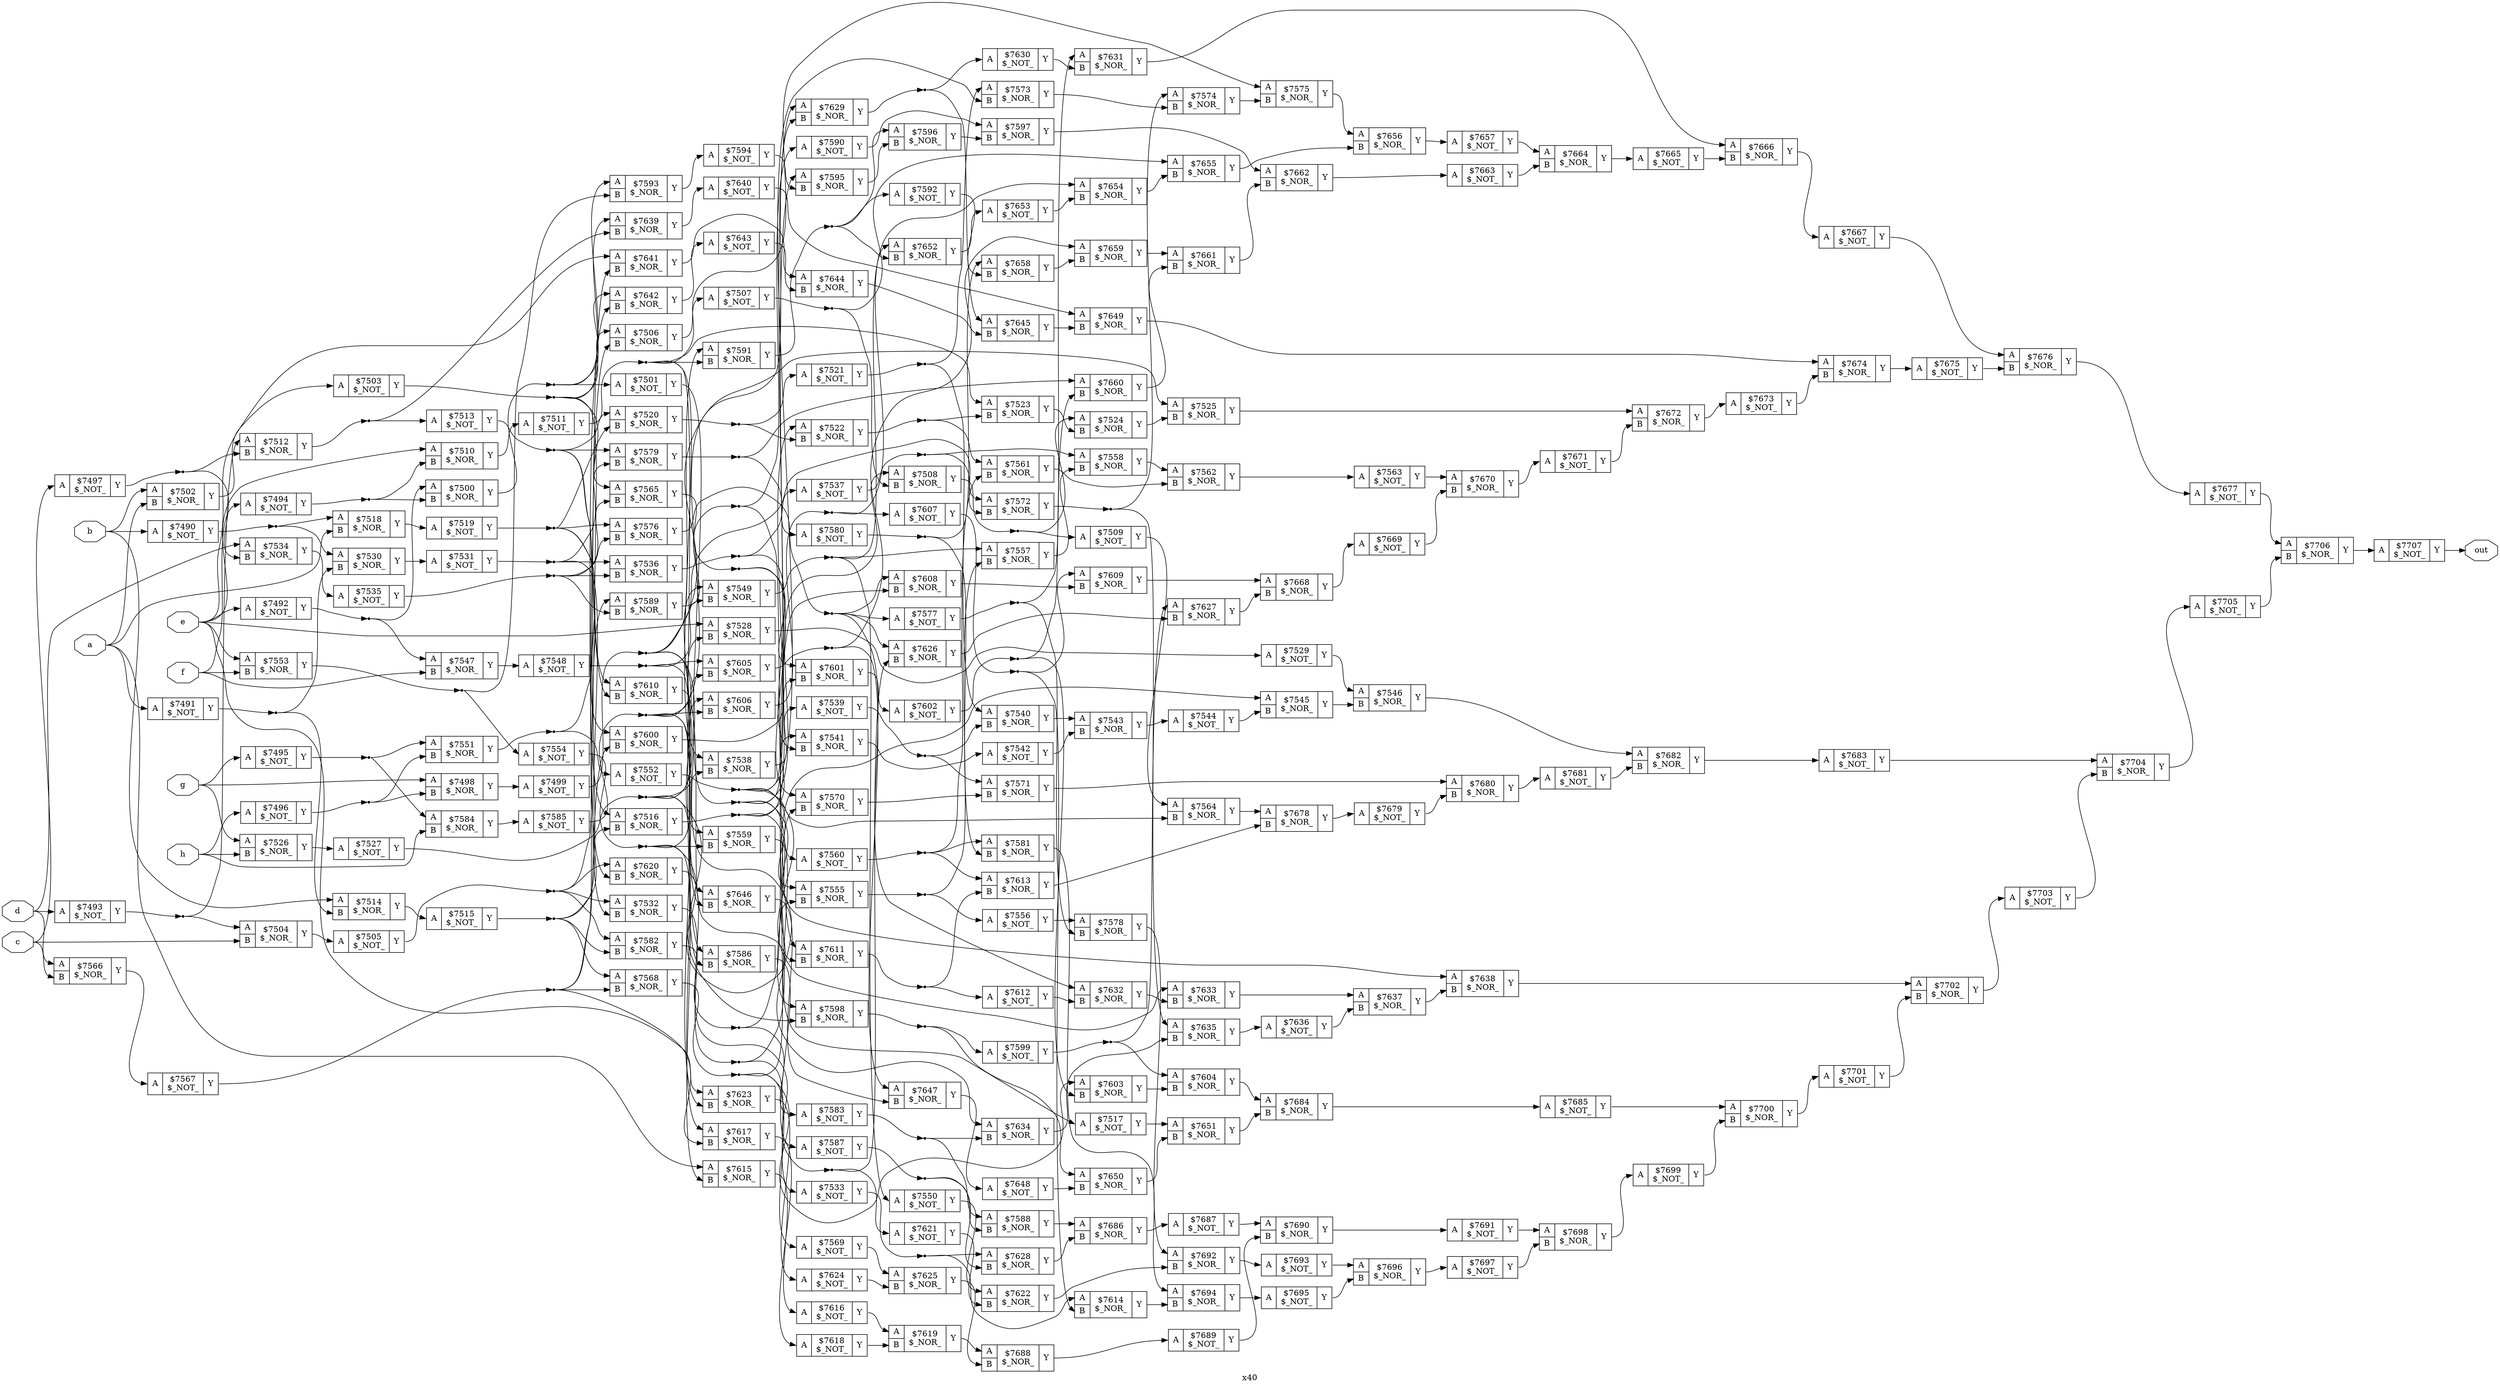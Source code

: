 digraph "x40" {
label="x40";
rankdir="LR";
remincross=true;
n218 [ shape=octagon, label="a", color="black", fontcolor="black" ];
n219 [ shape=octagon, label="b", color="black", fontcolor="black" ];
n220 [ shape=octagon, label="c", color="black", fontcolor="black" ];
n221 [ shape=octagon, label="d", color="black", fontcolor="black" ];
n222 [ shape=octagon, label="e", color="black", fontcolor="black" ];
n223 [ shape=octagon, label="f", color="black", fontcolor="black" ];
n224 [ shape=octagon, label="g", color="black", fontcolor="black" ];
n225 [ shape=octagon, label="h", color="black", fontcolor="black" ];
n226 [ shape=octagon, label="out", color="black", fontcolor="black" ];
c229 [ shape=record, label="{{<p227> A}|$7490\n$_NOT_|{<p228> Y}}" ];
c230 [ shape=record, label="{{<p227> A}|$7491\n$_NOT_|{<p228> Y}}" ];
c231 [ shape=record, label="{{<p227> A}|$7492\n$_NOT_|{<p228> Y}}" ];
c232 [ shape=record, label="{{<p227> A}|$7493\n$_NOT_|{<p228> Y}}" ];
c233 [ shape=record, label="{{<p227> A}|$7494\n$_NOT_|{<p228> Y}}" ];
c234 [ shape=record, label="{{<p227> A}|$7495\n$_NOT_|{<p228> Y}}" ];
c235 [ shape=record, label="{{<p227> A}|$7496\n$_NOT_|{<p228> Y}}" ];
c236 [ shape=record, label="{{<p227> A}|$7497\n$_NOT_|{<p228> Y}}" ];
c238 [ shape=record, label="{{<p227> A|<p237> B}|$7498\n$_NOR_|{<p228> Y}}" ];
c239 [ shape=record, label="{{<p227> A}|$7499\n$_NOT_|{<p228> Y}}" ];
c240 [ shape=record, label="{{<p227> A|<p237> B}|$7500\n$_NOR_|{<p228> Y}}" ];
c241 [ shape=record, label="{{<p227> A}|$7501\n$_NOT_|{<p228> Y}}" ];
c242 [ shape=record, label="{{<p227> A|<p237> B}|$7502\n$_NOR_|{<p228> Y}}" ];
c243 [ shape=record, label="{{<p227> A}|$7503\n$_NOT_|{<p228> Y}}" ];
c244 [ shape=record, label="{{<p227> A|<p237> B}|$7504\n$_NOR_|{<p228> Y}}" ];
c245 [ shape=record, label="{{<p227> A}|$7505\n$_NOT_|{<p228> Y}}" ];
c246 [ shape=record, label="{{<p227> A|<p237> B}|$7506\n$_NOR_|{<p228> Y}}" ];
c247 [ shape=record, label="{{<p227> A}|$7507\n$_NOT_|{<p228> Y}}" ];
c248 [ shape=record, label="{{<p227> A|<p237> B}|$7508\n$_NOR_|{<p228> Y}}" ];
c249 [ shape=record, label="{{<p227> A}|$7509\n$_NOT_|{<p228> Y}}" ];
c250 [ shape=record, label="{{<p227> A|<p237> B}|$7510\n$_NOR_|{<p228> Y}}" ];
c251 [ shape=record, label="{{<p227> A}|$7511\n$_NOT_|{<p228> Y}}" ];
c252 [ shape=record, label="{{<p227> A|<p237> B}|$7512\n$_NOR_|{<p228> Y}}" ];
c253 [ shape=record, label="{{<p227> A}|$7513\n$_NOT_|{<p228> Y}}" ];
c254 [ shape=record, label="{{<p227> A|<p237> B}|$7514\n$_NOR_|{<p228> Y}}" ];
c255 [ shape=record, label="{{<p227> A}|$7515\n$_NOT_|{<p228> Y}}" ];
c256 [ shape=record, label="{{<p227> A|<p237> B}|$7516\n$_NOR_|{<p228> Y}}" ];
c257 [ shape=record, label="{{<p227> A}|$7517\n$_NOT_|{<p228> Y}}" ];
c258 [ shape=record, label="{{<p227> A|<p237> B}|$7518\n$_NOR_|{<p228> Y}}" ];
c259 [ shape=record, label="{{<p227> A}|$7519\n$_NOT_|{<p228> Y}}" ];
c260 [ shape=record, label="{{<p227> A|<p237> B}|$7520\n$_NOR_|{<p228> Y}}" ];
c261 [ shape=record, label="{{<p227> A}|$7521\n$_NOT_|{<p228> Y}}" ];
c262 [ shape=record, label="{{<p227> A|<p237> B}|$7522\n$_NOR_|{<p228> Y}}" ];
c263 [ shape=record, label="{{<p227> A|<p237> B}|$7523\n$_NOR_|{<p228> Y}}" ];
c264 [ shape=record, label="{{<p227> A|<p237> B}|$7524\n$_NOR_|{<p228> Y}}" ];
c265 [ shape=record, label="{{<p227> A|<p237> B}|$7525\n$_NOR_|{<p228> Y}}" ];
c266 [ shape=record, label="{{<p227> A|<p237> B}|$7526\n$_NOR_|{<p228> Y}}" ];
c267 [ shape=record, label="{{<p227> A}|$7527\n$_NOT_|{<p228> Y}}" ];
c268 [ shape=record, label="{{<p227> A|<p237> B}|$7528\n$_NOR_|{<p228> Y}}" ];
c269 [ shape=record, label="{{<p227> A}|$7529\n$_NOT_|{<p228> Y}}" ];
c270 [ shape=record, label="{{<p227> A|<p237> B}|$7530\n$_NOR_|{<p228> Y}}" ];
c271 [ shape=record, label="{{<p227> A}|$7531\n$_NOT_|{<p228> Y}}" ];
c272 [ shape=record, label="{{<p227> A|<p237> B}|$7532\n$_NOR_|{<p228> Y}}" ];
c273 [ shape=record, label="{{<p227> A}|$7533\n$_NOT_|{<p228> Y}}" ];
c274 [ shape=record, label="{{<p227> A|<p237> B}|$7534\n$_NOR_|{<p228> Y}}" ];
c275 [ shape=record, label="{{<p227> A}|$7535\n$_NOT_|{<p228> Y}}" ];
c276 [ shape=record, label="{{<p227> A|<p237> B}|$7536\n$_NOR_|{<p228> Y}}" ];
c277 [ shape=record, label="{{<p227> A}|$7537\n$_NOT_|{<p228> Y}}" ];
c278 [ shape=record, label="{{<p227> A|<p237> B}|$7538\n$_NOR_|{<p228> Y}}" ];
c279 [ shape=record, label="{{<p227> A}|$7539\n$_NOT_|{<p228> Y}}" ];
c280 [ shape=record, label="{{<p227> A|<p237> B}|$7540\n$_NOR_|{<p228> Y}}" ];
c281 [ shape=record, label="{{<p227> A|<p237> B}|$7541\n$_NOR_|{<p228> Y}}" ];
c282 [ shape=record, label="{{<p227> A}|$7542\n$_NOT_|{<p228> Y}}" ];
c283 [ shape=record, label="{{<p227> A|<p237> B}|$7543\n$_NOR_|{<p228> Y}}" ];
c284 [ shape=record, label="{{<p227> A}|$7544\n$_NOT_|{<p228> Y}}" ];
c285 [ shape=record, label="{{<p227> A|<p237> B}|$7545\n$_NOR_|{<p228> Y}}" ];
c286 [ shape=record, label="{{<p227> A|<p237> B}|$7546\n$_NOR_|{<p228> Y}}" ];
c287 [ shape=record, label="{{<p227> A|<p237> B}|$7547\n$_NOR_|{<p228> Y}}" ];
c288 [ shape=record, label="{{<p227> A}|$7548\n$_NOT_|{<p228> Y}}" ];
c289 [ shape=record, label="{{<p227> A|<p237> B}|$7549\n$_NOR_|{<p228> Y}}" ];
c290 [ shape=record, label="{{<p227> A}|$7550\n$_NOT_|{<p228> Y}}" ];
c291 [ shape=record, label="{{<p227> A|<p237> B}|$7551\n$_NOR_|{<p228> Y}}" ];
c292 [ shape=record, label="{{<p227> A}|$7552\n$_NOT_|{<p228> Y}}" ];
c293 [ shape=record, label="{{<p227> A|<p237> B}|$7553\n$_NOR_|{<p228> Y}}" ];
c294 [ shape=record, label="{{<p227> A}|$7554\n$_NOT_|{<p228> Y}}" ];
c295 [ shape=record, label="{{<p227> A|<p237> B}|$7555\n$_NOR_|{<p228> Y}}" ];
c296 [ shape=record, label="{{<p227> A}|$7556\n$_NOT_|{<p228> Y}}" ];
c297 [ shape=record, label="{{<p227> A|<p237> B}|$7557\n$_NOR_|{<p228> Y}}" ];
c298 [ shape=record, label="{{<p227> A|<p237> B}|$7558\n$_NOR_|{<p228> Y}}" ];
c299 [ shape=record, label="{{<p227> A|<p237> B}|$7559\n$_NOR_|{<p228> Y}}" ];
c300 [ shape=record, label="{{<p227> A}|$7560\n$_NOT_|{<p228> Y}}" ];
c301 [ shape=record, label="{{<p227> A|<p237> B}|$7561\n$_NOR_|{<p228> Y}}" ];
c302 [ shape=record, label="{{<p227> A|<p237> B}|$7562\n$_NOR_|{<p228> Y}}" ];
c303 [ shape=record, label="{{<p227> A}|$7563\n$_NOT_|{<p228> Y}}" ];
c304 [ shape=record, label="{{<p227> A|<p237> B}|$7564\n$_NOR_|{<p228> Y}}" ];
c305 [ shape=record, label="{{<p227> A|<p237> B}|$7565\n$_NOR_|{<p228> Y}}" ];
c306 [ shape=record, label="{{<p227> A|<p237> B}|$7566\n$_NOR_|{<p228> Y}}" ];
c307 [ shape=record, label="{{<p227> A}|$7567\n$_NOT_|{<p228> Y}}" ];
c308 [ shape=record, label="{{<p227> A|<p237> B}|$7568\n$_NOR_|{<p228> Y}}" ];
c309 [ shape=record, label="{{<p227> A}|$7569\n$_NOT_|{<p228> Y}}" ];
c310 [ shape=record, label="{{<p227> A|<p237> B}|$7570\n$_NOR_|{<p228> Y}}" ];
c311 [ shape=record, label="{{<p227> A|<p237> B}|$7571\n$_NOR_|{<p228> Y}}" ];
c312 [ shape=record, label="{{<p227> A|<p237> B}|$7572\n$_NOR_|{<p228> Y}}" ];
c313 [ shape=record, label="{{<p227> A|<p237> B}|$7573\n$_NOR_|{<p228> Y}}" ];
c314 [ shape=record, label="{{<p227> A|<p237> B}|$7574\n$_NOR_|{<p228> Y}}" ];
c315 [ shape=record, label="{{<p227> A|<p237> B}|$7575\n$_NOR_|{<p228> Y}}" ];
c316 [ shape=record, label="{{<p227> A|<p237> B}|$7576\n$_NOR_|{<p228> Y}}" ];
c317 [ shape=record, label="{{<p227> A}|$7577\n$_NOT_|{<p228> Y}}" ];
c318 [ shape=record, label="{{<p227> A|<p237> B}|$7578\n$_NOR_|{<p228> Y}}" ];
c319 [ shape=record, label="{{<p227> A|<p237> B}|$7579\n$_NOR_|{<p228> Y}}" ];
c320 [ shape=record, label="{{<p227> A}|$7580\n$_NOT_|{<p228> Y}}" ];
c321 [ shape=record, label="{{<p227> A|<p237> B}|$7581\n$_NOR_|{<p228> Y}}" ];
c322 [ shape=record, label="{{<p227> A|<p237> B}|$7582\n$_NOR_|{<p228> Y}}" ];
c323 [ shape=record, label="{{<p227> A}|$7583\n$_NOT_|{<p228> Y}}" ];
c324 [ shape=record, label="{{<p227> A|<p237> B}|$7584\n$_NOR_|{<p228> Y}}" ];
c325 [ shape=record, label="{{<p227> A}|$7585\n$_NOT_|{<p228> Y}}" ];
c326 [ shape=record, label="{{<p227> A|<p237> B}|$7586\n$_NOR_|{<p228> Y}}" ];
c327 [ shape=record, label="{{<p227> A}|$7587\n$_NOT_|{<p228> Y}}" ];
c328 [ shape=record, label="{{<p227> A|<p237> B}|$7588\n$_NOR_|{<p228> Y}}" ];
c329 [ shape=record, label="{{<p227> A|<p237> B}|$7589\n$_NOR_|{<p228> Y}}" ];
c330 [ shape=record, label="{{<p227> A}|$7590\n$_NOT_|{<p228> Y}}" ];
c331 [ shape=record, label="{{<p227> A|<p237> B}|$7591\n$_NOR_|{<p228> Y}}" ];
c332 [ shape=record, label="{{<p227> A}|$7592\n$_NOT_|{<p228> Y}}" ];
c333 [ shape=record, label="{{<p227> A|<p237> B}|$7593\n$_NOR_|{<p228> Y}}" ];
c334 [ shape=record, label="{{<p227> A}|$7594\n$_NOT_|{<p228> Y}}" ];
c335 [ shape=record, label="{{<p227> A|<p237> B}|$7595\n$_NOR_|{<p228> Y}}" ];
c336 [ shape=record, label="{{<p227> A|<p237> B}|$7596\n$_NOR_|{<p228> Y}}" ];
c337 [ shape=record, label="{{<p227> A|<p237> B}|$7597\n$_NOR_|{<p228> Y}}" ];
c338 [ shape=record, label="{{<p227> A|<p237> B}|$7598\n$_NOR_|{<p228> Y}}" ];
c339 [ shape=record, label="{{<p227> A}|$7599\n$_NOT_|{<p228> Y}}" ];
c340 [ shape=record, label="{{<p227> A|<p237> B}|$7600\n$_NOR_|{<p228> Y}}" ];
c341 [ shape=record, label="{{<p227> A|<p237> B}|$7601\n$_NOR_|{<p228> Y}}" ];
c342 [ shape=record, label="{{<p227> A}|$7602\n$_NOT_|{<p228> Y}}" ];
c343 [ shape=record, label="{{<p227> A|<p237> B}|$7603\n$_NOR_|{<p228> Y}}" ];
c344 [ shape=record, label="{{<p227> A|<p237> B}|$7604\n$_NOR_|{<p228> Y}}" ];
c345 [ shape=record, label="{{<p227> A|<p237> B}|$7605\n$_NOR_|{<p228> Y}}" ];
c346 [ shape=record, label="{{<p227> A|<p237> B}|$7606\n$_NOR_|{<p228> Y}}" ];
c347 [ shape=record, label="{{<p227> A}|$7607\n$_NOT_|{<p228> Y}}" ];
c348 [ shape=record, label="{{<p227> A|<p237> B}|$7608\n$_NOR_|{<p228> Y}}" ];
c349 [ shape=record, label="{{<p227> A|<p237> B}|$7609\n$_NOR_|{<p228> Y}}" ];
c350 [ shape=record, label="{{<p227> A|<p237> B}|$7610\n$_NOR_|{<p228> Y}}" ];
c351 [ shape=record, label="{{<p227> A|<p237> B}|$7611\n$_NOR_|{<p228> Y}}" ];
c352 [ shape=record, label="{{<p227> A}|$7612\n$_NOT_|{<p228> Y}}" ];
c353 [ shape=record, label="{{<p227> A|<p237> B}|$7613\n$_NOR_|{<p228> Y}}" ];
c354 [ shape=record, label="{{<p227> A|<p237> B}|$7614\n$_NOR_|{<p228> Y}}" ];
c355 [ shape=record, label="{{<p227> A|<p237> B}|$7615\n$_NOR_|{<p228> Y}}" ];
c356 [ shape=record, label="{{<p227> A}|$7616\n$_NOT_|{<p228> Y}}" ];
c357 [ shape=record, label="{{<p227> A|<p237> B}|$7617\n$_NOR_|{<p228> Y}}" ];
c358 [ shape=record, label="{{<p227> A}|$7618\n$_NOT_|{<p228> Y}}" ];
c359 [ shape=record, label="{{<p227> A|<p237> B}|$7619\n$_NOR_|{<p228> Y}}" ];
c360 [ shape=record, label="{{<p227> A|<p237> B}|$7620\n$_NOR_|{<p228> Y}}" ];
c361 [ shape=record, label="{{<p227> A}|$7621\n$_NOT_|{<p228> Y}}" ];
c362 [ shape=record, label="{{<p227> A|<p237> B}|$7622\n$_NOR_|{<p228> Y}}" ];
c363 [ shape=record, label="{{<p227> A|<p237> B}|$7623\n$_NOR_|{<p228> Y}}" ];
c364 [ shape=record, label="{{<p227> A}|$7624\n$_NOT_|{<p228> Y}}" ];
c365 [ shape=record, label="{{<p227> A|<p237> B}|$7625\n$_NOR_|{<p228> Y}}" ];
c366 [ shape=record, label="{{<p227> A|<p237> B}|$7626\n$_NOR_|{<p228> Y}}" ];
c367 [ shape=record, label="{{<p227> A|<p237> B}|$7627\n$_NOR_|{<p228> Y}}" ];
c368 [ shape=record, label="{{<p227> A|<p237> B}|$7628\n$_NOR_|{<p228> Y}}" ];
c369 [ shape=record, label="{{<p227> A|<p237> B}|$7629\n$_NOR_|{<p228> Y}}" ];
c370 [ shape=record, label="{{<p227> A}|$7630\n$_NOT_|{<p228> Y}}" ];
c371 [ shape=record, label="{{<p227> A|<p237> B}|$7631\n$_NOR_|{<p228> Y}}" ];
c372 [ shape=record, label="{{<p227> A|<p237> B}|$7632\n$_NOR_|{<p228> Y}}" ];
c373 [ shape=record, label="{{<p227> A|<p237> B}|$7633\n$_NOR_|{<p228> Y}}" ];
c374 [ shape=record, label="{{<p227> A|<p237> B}|$7634\n$_NOR_|{<p228> Y}}" ];
c375 [ shape=record, label="{{<p227> A|<p237> B}|$7635\n$_NOR_|{<p228> Y}}" ];
c376 [ shape=record, label="{{<p227> A}|$7636\n$_NOT_|{<p228> Y}}" ];
c377 [ shape=record, label="{{<p227> A|<p237> B}|$7637\n$_NOR_|{<p228> Y}}" ];
c378 [ shape=record, label="{{<p227> A|<p237> B}|$7638\n$_NOR_|{<p228> Y}}" ];
c379 [ shape=record, label="{{<p227> A|<p237> B}|$7639\n$_NOR_|{<p228> Y}}" ];
c380 [ shape=record, label="{{<p227> A}|$7640\n$_NOT_|{<p228> Y}}" ];
c381 [ shape=record, label="{{<p227> A|<p237> B}|$7641\n$_NOR_|{<p228> Y}}" ];
c382 [ shape=record, label="{{<p227> A|<p237> B}|$7642\n$_NOR_|{<p228> Y}}" ];
c383 [ shape=record, label="{{<p227> A}|$7643\n$_NOT_|{<p228> Y}}" ];
c384 [ shape=record, label="{{<p227> A|<p237> B}|$7644\n$_NOR_|{<p228> Y}}" ];
c385 [ shape=record, label="{{<p227> A|<p237> B}|$7645\n$_NOR_|{<p228> Y}}" ];
c386 [ shape=record, label="{{<p227> A|<p237> B}|$7646\n$_NOR_|{<p228> Y}}" ];
c387 [ shape=record, label="{{<p227> A|<p237> B}|$7647\n$_NOR_|{<p228> Y}}" ];
c388 [ shape=record, label="{{<p227> A}|$7648\n$_NOT_|{<p228> Y}}" ];
c389 [ shape=record, label="{{<p227> A|<p237> B}|$7649\n$_NOR_|{<p228> Y}}" ];
c390 [ shape=record, label="{{<p227> A|<p237> B}|$7650\n$_NOR_|{<p228> Y}}" ];
c391 [ shape=record, label="{{<p227> A|<p237> B}|$7651\n$_NOR_|{<p228> Y}}" ];
c392 [ shape=record, label="{{<p227> A|<p237> B}|$7652\n$_NOR_|{<p228> Y}}" ];
c393 [ shape=record, label="{{<p227> A}|$7653\n$_NOT_|{<p228> Y}}" ];
c394 [ shape=record, label="{{<p227> A|<p237> B}|$7654\n$_NOR_|{<p228> Y}}" ];
c395 [ shape=record, label="{{<p227> A|<p237> B}|$7655\n$_NOR_|{<p228> Y}}" ];
c396 [ shape=record, label="{{<p227> A|<p237> B}|$7656\n$_NOR_|{<p228> Y}}" ];
c397 [ shape=record, label="{{<p227> A}|$7657\n$_NOT_|{<p228> Y}}" ];
c398 [ shape=record, label="{{<p227> A|<p237> B}|$7658\n$_NOR_|{<p228> Y}}" ];
c399 [ shape=record, label="{{<p227> A|<p237> B}|$7659\n$_NOR_|{<p228> Y}}" ];
c400 [ shape=record, label="{{<p227> A|<p237> B}|$7660\n$_NOR_|{<p228> Y}}" ];
c401 [ shape=record, label="{{<p227> A|<p237> B}|$7661\n$_NOR_|{<p228> Y}}" ];
c402 [ shape=record, label="{{<p227> A|<p237> B}|$7662\n$_NOR_|{<p228> Y}}" ];
c403 [ shape=record, label="{{<p227> A}|$7663\n$_NOT_|{<p228> Y}}" ];
c404 [ shape=record, label="{{<p227> A|<p237> B}|$7664\n$_NOR_|{<p228> Y}}" ];
c405 [ shape=record, label="{{<p227> A}|$7665\n$_NOT_|{<p228> Y}}" ];
c406 [ shape=record, label="{{<p227> A|<p237> B}|$7666\n$_NOR_|{<p228> Y}}" ];
c407 [ shape=record, label="{{<p227> A}|$7667\n$_NOT_|{<p228> Y}}" ];
c408 [ shape=record, label="{{<p227> A|<p237> B}|$7668\n$_NOR_|{<p228> Y}}" ];
c409 [ shape=record, label="{{<p227> A}|$7669\n$_NOT_|{<p228> Y}}" ];
c410 [ shape=record, label="{{<p227> A|<p237> B}|$7670\n$_NOR_|{<p228> Y}}" ];
c411 [ shape=record, label="{{<p227> A}|$7671\n$_NOT_|{<p228> Y}}" ];
c412 [ shape=record, label="{{<p227> A|<p237> B}|$7672\n$_NOR_|{<p228> Y}}" ];
c413 [ shape=record, label="{{<p227> A}|$7673\n$_NOT_|{<p228> Y}}" ];
c414 [ shape=record, label="{{<p227> A|<p237> B}|$7674\n$_NOR_|{<p228> Y}}" ];
c415 [ shape=record, label="{{<p227> A}|$7675\n$_NOT_|{<p228> Y}}" ];
c416 [ shape=record, label="{{<p227> A|<p237> B}|$7676\n$_NOR_|{<p228> Y}}" ];
c417 [ shape=record, label="{{<p227> A}|$7677\n$_NOT_|{<p228> Y}}" ];
c418 [ shape=record, label="{{<p227> A|<p237> B}|$7678\n$_NOR_|{<p228> Y}}" ];
c419 [ shape=record, label="{{<p227> A}|$7679\n$_NOT_|{<p228> Y}}" ];
c420 [ shape=record, label="{{<p227> A|<p237> B}|$7680\n$_NOR_|{<p228> Y}}" ];
c421 [ shape=record, label="{{<p227> A}|$7681\n$_NOT_|{<p228> Y}}" ];
c422 [ shape=record, label="{{<p227> A|<p237> B}|$7682\n$_NOR_|{<p228> Y}}" ];
c423 [ shape=record, label="{{<p227> A}|$7683\n$_NOT_|{<p228> Y}}" ];
c424 [ shape=record, label="{{<p227> A|<p237> B}|$7684\n$_NOR_|{<p228> Y}}" ];
c425 [ shape=record, label="{{<p227> A}|$7685\n$_NOT_|{<p228> Y}}" ];
c426 [ shape=record, label="{{<p227> A|<p237> B}|$7686\n$_NOR_|{<p228> Y}}" ];
c427 [ shape=record, label="{{<p227> A}|$7687\n$_NOT_|{<p228> Y}}" ];
c428 [ shape=record, label="{{<p227> A|<p237> B}|$7688\n$_NOR_|{<p228> Y}}" ];
c429 [ shape=record, label="{{<p227> A}|$7689\n$_NOT_|{<p228> Y}}" ];
c430 [ shape=record, label="{{<p227> A|<p237> B}|$7690\n$_NOR_|{<p228> Y}}" ];
c431 [ shape=record, label="{{<p227> A}|$7691\n$_NOT_|{<p228> Y}}" ];
c432 [ shape=record, label="{{<p227> A|<p237> B}|$7692\n$_NOR_|{<p228> Y}}" ];
c433 [ shape=record, label="{{<p227> A}|$7693\n$_NOT_|{<p228> Y}}" ];
c434 [ shape=record, label="{{<p227> A|<p237> B}|$7694\n$_NOR_|{<p228> Y}}" ];
c435 [ shape=record, label="{{<p227> A}|$7695\n$_NOT_|{<p228> Y}}" ];
c436 [ shape=record, label="{{<p227> A|<p237> B}|$7696\n$_NOR_|{<p228> Y}}" ];
c437 [ shape=record, label="{{<p227> A}|$7697\n$_NOT_|{<p228> Y}}" ];
c438 [ shape=record, label="{{<p227> A|<p237> B}|$7698\n$_NOR_|{<p228> Y}}" ];
c439 [ shape=record, label="{{<p227> A}|$7699\n$_NOT_|{<p228> Y}}" ];
c440 [ shape=record, label="{{<p227> A|<p237> B}|$7700\n$_NOR_|{<p228> Y}}" ];
c441 [ shape=record, label="{{<p227> A}|$7701\n$_NOT_|{<p228> Y}}" ];
c442 [ shape=record, label="{{<p227> A|<p237> B}|$7702\n$_NOR_|{<p228> Y}}" ];
c443 [ shape=record, label="{{<p227> A}|$7703\n$_NOT_|{<p228> Y}}" ];
c444 [ shape=record, label="{{<p227> A|<p237> B}|$7704\n$_NOR_|{<p228> Y}}" ];
c445 [ shape=record, label="{{<p227> A}|$7705\n$_NOT_|{<p228> Y}}" ];
c446 [ shape=record, label="{{<p227> A|<p237> B}|$7706\n$_NOR_|{<p228> Y}}" ];
c447 [ shape=record, label="{{<p227> A}|$7707\n$_NOT_|{<p228> Y}}" ];
n1 [ shape=point ];
c320:p228:e -> n1:w [color="black", label=""];
n1:e -> c321:p237:w [color="black", label=""];
n1:e -> c398:p227:w [color="black", label=""];
n10 [ shape=point ];
c329:p228:e -> n10:w [color="black", label=""];
n10:e -> c330:p227:w [color="black", label=""];
n10:e -> c351:p227:w [color="black", label=""];
c410:p228:e -> c411:p227:w [color="black", label=""];
c411:p228:e -> c412:p237:w [color="black", label=""];
c412:p228:e -> c413:p227:w [color="black", label=""];
c413:p228:e -> c414:p237:w [color="black", label=""];
c414:p228:e -> c415:p227:w [color="black", label=""];
c415:p228:e -> c416:p237:w [color="black", label=""];
c416:p228:e -> c417:p227:w [color="black", label=""];
c417:p228:e -> c446:p227:w [color="black", label=""];
c418:p228:e -> c419:p227:w [color="black", label=""];
c419:p228:e -> c420:p237:w [color="black", label=""];
n11 [ shape=point ];
c229:p228:e -> n11:w [color="black", label=""];
n11:e -> c258:p227:w [color="black", label=""];
n11:e -> c270:p227:w [color="black", label=""];
n110 [ shape=point ];
c239:p228:e -> n110:w [color="black", label=""];
n110:e -> c265:p227:w [color="black", label=""];
n110:e -> c299:p227:w [color="black", label=""];
n110:e -> c312:p227:w [color="black", label=""];
n110:e -> c331:p227:w [color="black", label=""];
n110:e -> c374:p227:w [color="black", label=""];
n110:e -> c386:p227:w [color="black", label=""];
c420:p228:e -> c421:p227:w [color="black", label=""];
c421:p228:e -> c422:p237:w [color="black", label=""];
c422:p228:e -> c423:p227:w [color="black", label=""];
c423:p228:e -> c444:p227:w [color="black", label=""];
c424:p228:e -> c425:p227:w [color="black", label=""];
c425:p228:e -> c440:p227:w [color="black", label=""];
c426:p228:e -> c427:p227:w [color="black", label=""];
c427:p228:e -> c430:p227:w [color="black", label=""];
c428:p228:e -> c429:p227:w [color="black", label=""];
c330:p228:e -> c337:p227:w [color="black", label=""];
c429:p228:e -> c430:p237:w [color="black", label=""];
n121 [ shape=point ];
c240:p228:e -> n121:w [color="black", label=""];
n121:e -> c241:p227:w [color="black", label=""];
n121:e -> c333:p227:w [color="black", label=""];
n121:e -> c382:p227:w [color="black", label=""];
c430:p228:e -> c431:p227:w [color="black", label=""];
c431:p228:e -> c438:p227:w [color="black", label=""];
c432:p228:e -> c433:p227:w [color="black", label=""];
c433:p228:e -> c436:p227:w [color="black", label=""];
c434:p228:e -> c435:p227:w [color="black", label=""];
c435:p228:e -> c436:p237:w [color="black", label=""];
c436:p228:e -> c437:p227:w [color="black", label=""];
c437:p228:e -> c438:p237:w [color="black", label=""];
n13 [ shape=point ];
c331:p228:e -> n13:w [color="black", label=""];
n13:e -> c332:p227:w [color="black", label=""];
n13:e -> c336:p227:w [color="black", label=""];
n13:e -> c392:p237:w [color="black", label=""];
c438:p228:e -> c439:p227:w [color="black", label=""];
c439:p228:e -> c440:p237:w [color="black", label=""];
n132 [ shape=point ];
c241:p228:e -> n132:w [color="black", label=""];
n132:e -> c248:p227:w [color="black", label=""];
n132:e -> c338:p227:w [color="black", label=""];
n132:e -> c369:p227:w [color="black", label=""];
n132:e -> c378:p227:w [color="black", label=""];
c440:p228:e -> c441:p227:w [color="black", label=""];
c441:p228:e -> c442:p237:w [color="black", label=""];
c442:p228:e -> c443:p227:w [color="black", label=""];
c443:p228:e -> c444:p237:w [color="black", label=""];
c444:p228:e -> c445:p227:w [color="black", label=""];
c445:p228:e -> c446:p237:w [color="black", label=""];
c446:p228:e -> c447:p227:w [color="black", label=""];
c332:p228:e -> c398:p237:w [color="black", label=""];
c242:p228:e -> c243:p227:w [color="black", label=""];
n141 [ shape=point ];
c243:p228:e -> n141:w [color="black", label=""];
n141:e -> c246:p227:w [color="black", label=""];
n141:e -> c305:p227:w [color="black", label=""];
n141:e -> c350:p227:w [color="black", label=""];
n141:e -> c379:p227:w [color="black", label=""];
c244:p228:e -> c245:p227:w [color="black", label=""];
n143 [ shape=point ];
c245:p228:e -> n143:w [color="black", label=""];
n143:e -> c246:p237:w [color="black", label=""];
n143:e -> c272:p227:w [color="black", label=""];
n143:e -> c322:p227:w [color="black", label=""];
n143:e -> c360:p227:w [color="black", label=""];
c246:p228:e -> c247:p227:w [color="black", label=""];
n145 [ shape=point ];
c247:p228:e -> n145:w [color="black", label=""];
n145:e -> c248:p237:w [color="black", label=""];
n145:e -> c395:p227:w [color="black", label=""];
n146 [ shape=point ];
c248:p228:e -> n146:w [color="black", label=""];
n146:e -> c249:p227:w [color="black", label=""];
n146:e -> c264:p227:w [color="black", label=""];
c249:p228:e -> c304:p227:w [color="black", label=""];
c250:p228:e -> c251:p227:w [color="black", label=""];
n149 [ shape=point ];
c251:p228:e -> n149:w [color="black", label=""];
n149:e -> c263:p227:w [color="black", label=""];
n149:e -> c278:p227:w [color="black", label=""];
n149:e -> c315:p227:w [color="black", label=""];
n149:e -> c326:p227:w [color="black", label=""];
n149:e -> c331:p237:w [color="black", label=""];
c333:p228:e -> c334:p227:w [color="black", label=""];
n150 [ shape=point ];
c252:p228:e -> n150:w [color="black", label=""];
n150:e -> c253:p227:w [color="black", label=""];
n150:e -> c379:p237:w [color="black", label=""];
n151 [ shape=point ];
c253:p228:e -> n151:w [color="black", label=""];
n151:e -> c256:p227:w [color="black", label=""];
n151:e -> c260:p227:w [color="black", label=""];
n151:e -> c319:p227:w [color="black", label=""];
n151:e -> c350:p237:w [color="black", label=""];
c254:p228:e -> c255:p227:w [color="black", label=""];
n153 [ shape=point ];
c255:p228:e -> n153:w [color="black", label=""];
n153:e -> c256:p237:w [color="black", label=""];
n153:e -> c308:p227:w [color="black", label=""];
n153:e -> c322:p237:w [color="black", label=""];
n153:e -> c329:p227:w [color="black", label=""];
n154 [ shape=point ];
c256:p228:e -> n154:w [color="black", label=""];
n154:e -> c257:p227:w [color="black", label=""];
n154:e -> c262:p227:w [color="black", label=""];
n154:e -> c281:p227:w [color="black", label=""];
c257:p228:e -> c391:p227:w [color="black", label=""];
c258:p228:e -> c259:p227:w [color="black", label=""];
n157 [ shape=point ];
c259:p228:e -> n157:w [color="black", label=""];
n157:e -> c260:p237:w [color="black", label=""];
n157:e -> c316:p227:w [color="black", label=""];
n157:e -> c340:p227:w [color="black", label=""];
n157:e -> c360:p237:w [color="black", label=""];
n158 [ shape=point ];
c260:p228:e -> n158:w [color="black", label=""];
n158:e -> c261:p227:w [color="black", label=""];
n158:e -> c262:p237:w [color="black", label=""];
n159 [ shape=point ];
c261:p228:e -> n159:w [color="black", label=""];
n159:e -> c280:p227:w [color="black", label=""];
n159:e -> c313:p227:w [color="black", label=""];
c334:p228:e -> c335:p237:w [color="black", label=""];
n160 [ shape=point ];
c262:p228:e -> n160:w [color="black", label=""];
n160:e -> c263:p237:w [color="black", label=""];
n160:e -> c301:p227:w [color="black", label=""];
c263:p228:e -> c264:p237:w [color="black", label=""];
c264:p228:e -> c265:p237:w [color="black", label=""];
c265:p228:e -> c412:p227:w [color="black", label=""];
c266:p228:e -> c267:p227:w [color="black", label=""];
n165 [ shape=point ];
c267:p228:e -> n165:w [color="black", label=""];
n165:e -> c268:p237:w [color="black", label=""];
n165:e -> c278:p237:w [color="black", label=""];
n165:e -> c289:p227:w [color="black", label=""];
n165:e -> c338:p237:w [color="black", label=""];
n165:e -> c357:p227:w [color="black", label=""];
c268:p228:e -> c269:p227:w [color="black", label=""];
c269:p228:e -> c286:p227:w [color="black", label=""];
c270:p228:e -> c271:p227:w [color="black", label=""];
n169 [ shape=point ];
c271:p228:e -> n169:w [color="black", label=""];
n169:e -> c272:p237:w [color="black", label=""];
n169:e -> c276:p227:w [color="black", label=""];
n169:e -> c319:p237:w [color="black", label=""];
c335:p228:e -> c336:p237:w [color="black", label=""];
n170 [ shape=point ];
c272:p228:e -> n170:w [color="black", label=""];
n170:e -> c273:p227:w [color="black", label=""];
n170:e -> c285:p227:w [color="black", label=""];
n171 [ shape=point ];
c273:p228:e -> n171:w [color="black", label=""];
n171:e -> c354:p227:w [color="black", label=""];
n171:e -> c368:p227:w [color="black", label=""];
c274:p228:e -> c275:p227:w [color="black", label=""];
n173 [ shape=point ];
c275:p228:e -> n173:w [color="black", label=""];
n173:e -> c276:p237:w [color="black", label=""];
n173:e -> c305:p237:w [color="black", label=""];
n173:e -> c316:p237:w [color="black", label=""];
n173:e -> c329:p237:w [color="black", label=""];
n174 [ shape=point ];
c276:p228:e -> n174:w [color="black", label=""];
n174:e -> c277:p227:w [color="black", label=""];
n174:e -> c281:p237:w [color="black", label=""];
n175 [ shape=point ];
c277:p228:e -> n175:w [color="black", label=""];
n175:e -> c298:p227:w [color="black", label=""];
n175:e -> c312:p237:w [color="black", label=""];
c278:p228:e -> c279:p227:w [color="black", label=""];
n177 [ shape=point ];
c279:p228:e -> n177:w [color="black", label=""];
n177:e -> c280:p237:w [color="black", label=""];
n177:e -> c311:p227:w [color="black", label=""];
c280:p228:e -> c283:p227:w [color="black", label=""];
c281:p228:e -> c282:p227:w [color="black", label=""];
c336:p228:e -> c337:p237:w [color="black", label=""];
c282:p228:e -> c283:p237:w [color="black", label=""];
c283:p228:e -> c284:p227:w [color="black", label=""];
c284:p228:e -> c285:p237:w [color="black", label=""];
c285:p228:e -> c286:p237:w [color="black", label=""];
c286:p228:e -> c422:p227:w [color="black", label=""];
c287:p228:e -> c288:p227:w [color="black", label=""];
n186 [ shape=point ];
c288:p228:e -> n186:w [color="black", label=""];
n186:e -> c289:p237:w [color="black", label=""];
n186:e -> c345:p227:w [color="black", label=""];
n186:e -> c386:p237:w [color="black", label=""];
n187 [ shape=point ];
c289:p228:e -> n187:w [color="black", label=""];
n187:e -> c290:p227:w [color="black", label=""];
n187:e -> c297:p227:w [color="black", label=""];
n187:e -> c392:p227:w [color="black", label=""];
c290:p228:e -> c362:p227:w [color="black", label=""];
n189 [ shape=point ];
c291:p228:e -> n189:w [color="black", label=""];
n189:e -> c292:p227:w [color="black", label=""];
n189:e -> c381:p237:w [color="black", label=""];
c337:p228:e -> c402:p227:w [color="black", label=""];
n190 [ shape=point ];
c292:p228:e -> n190:w [color="black", label=""];
n190:e -> c295:p227:w [color="black", label=""];
n190:e -> c304:p237:w [color="black", label=""];
n190:e -> c313:p237:w [color="black", label=""];
n190:e -> c335:p227:w [color="black", label=""];
n190:e -> c373:p227:w [color="black", label=""];
n191 [ shape=point ];
c293:p228:e -> n191:w [color="black", label=""];
n191:e -> c294:p227:w [color="black", label=""];
n191:e -> c333:p237:w [color="black", label=""];
n192 [ shape=point ];
c294:p228:e -> n192:w [color="black", label=""];
n192:e -> c295:p237:w [color="black", label=""];
n192:e -> c299:p237:w [color="black", label=""];
n192:e -> c346:p227:w [color="black", label=""];
n192:e -> c355:p237:w [color="black", label=""];
n193 [ shape=point ];
c295:p228:e -> n193:w [color="black", label=""];
n193:e -> c296:p227:w [color="black", label=""];
n193:e -> c297:p237:w [color="black", label=""];
c296:p228:e -> c318:p227:w [color="black", label=""];
c297:p228:e -> c298:p237:w [color="black", label=""];
c298:p228:e -> c302:p227:w [color="black", label=""];
c299:p228:e -> c300:p227:w [color="black", label=""];
n198 [ shape=point ];
c300:p228:e -> n198:w [color="black", label=""];
n198:e -> c301:p237:w [color="black", label=""];
n198:e -> c321:p227:w [color="black", label=""];
n198:e -> c353:p227:w [color="black", label=""];
c301:p228:e -> c302:p237:w [color="black", label=""];
c321:p228:e -> c434:p227:w [color="black", label=""];
n20 [ shape=point ];
c338:p228:e -> n20:w [color="black", label=""];
n20:e -> c339:p227:w [color="black", label=""];
n20:e -> c390:p227:w [color="black", label=""];
c302:p228:e -> c303:p227:w [color="black", label=""];
c303:p228:e -> c410:p227:w [color="black", label=""];
c304:p228:e -> c418:p227:w [color="black", label=""];
n203 [ shape=point ];
c305:p228:e -> n203:w [color="black", label=""];
n203:e -> c310:p227:w [color="black", label=""];
n203:e -> c341:p227:w [color="black", label=""];
c306:p228:e -> c307:p227:w [color="black", label=""];
n205 [ shape=point ];
c307:p228:e -> n205:w [color="black", label=""];
n205:e -> c308:p237:w [color="black", label=""];
n205:e -> c340:p237:w [color="black", label=""];
n205:e -> c357:p237:w [color="black", label=""];
n205:e -> c382:p237:w [color="black", label=""];
n206 [ shape=point ];
c308:p228:e -> n206:w [color="black", label=""];
n206:e -> c309:p227:w [color="black", label=""];
n206:e -> c310:p237:w [color="black", label=""];
n206:e -> c343:p227:w [color="black", label=""];
c309:p228:e -> c365:p227:w [color="black", label=""];
c310:p228:e -> c311:p237:w [color="black", label=""];
c311:p228:e -> c420:p227:w [color="black", label=""];
n21 [ shape=point ];
c339:p228:e -> n21:w [color="black", label=""];
n21:e -> c344:p227:w [color="black", label=""];
n21:e -> c367:p227:w [color="black", label=""];
n210 [ shape=point ];
c312:p228:e -> n210:w [color="black", label=""];
n210:e -> c314:p227:w [color="black", label=""];
n210:e -> c375:p227:w [color="black", label=""];
c313:p228:e -> c314:p237:w [color="black", label=""];
c314:p228:e -> c315:p237:w [color="black", label=""];
c315:p228:e -> c396:p227:w [color="black", label=""];
n214 [ shape=point ];
c316:p228:e -> n214:w [color="black", label=""];
n214:e -> c317:p227:w [color="black", label=""];
n214:e -> c348:p227:w [color="black", label=""];
n214:e -> c366:p227:w [color="black", label=""];
n214:e -> c372:p227:w [color="black", label=""];
n215 [ shape=point ];
c317:p228:e -> n215:w [color="black", label=""];
n215:e -> c318:p237:w [color="black", label=""];
n215:e -> c371:p227:w [color="black", label=""];
c318:p228:e -> c432:p227:w [color="black", label=""];
n217 [ shape=point ];
c319:p228:e -> n217:w [color="black", label=""];
n217:e -> c320:p227:w [color="black", label=""];
n217:e -> c400:p227:w [color="black", label=""];
n218:e -> c230:p227:w [color="black", label=""];
n218:e -> c242:p237:w [color="black", label=""];
n218:e -> c258:p237:w [color="black", label=""];
n218:e -> c355:p227:w [color="black", label=""];
n219:e -> c229:p227:w [color="black", label=""];
n219:e -> c242:p227:w [color="black", label=""];
n219:e -> c254:p227:w [color="black", label=""];
n22 [ shape=point ];
c230:p228:e -> n22:w [color="black", label=""];
n22:e -> c254:p237:w [color="black", label=""];
n22:e -> c270:p237:w [color="black", label=""];
n220:e -> c236:p227:w [color="black", label=""];
n220:e -> c244:p237:w [color="black", label=""];
n220:e -> c306:p237:w [color="black", label=""];
n221:e -> c232:p227:w [color="black", label=""];
n221:e -> c274:p227:w [color="black", label=""];
n221:e -> c306:p227:w [color="black", label=""];
n222:e -> c231:p227:w [color="black", label=""];
n222:e -> c250:p227:w [color="black", label=""];
n222:e -> c268:p227:w [color="black", label=""];
n222:e -> c293:p227:w [color="black", label=""];
n222:e -> c363:p227:w [color="black", label=""];
n222:e -> c381:p227:w [color="black", label=""];
n223:e -> c233:p227:w [color="black", label=""];
n223:e -> c287:p237:w [color="black", label=""];
n223:e -> c293:p237:w [color="black", label=""];
n224:e -> c234:p227:w [color="black", label=""];
n224:e -> c238:p227:w [color="black", label=""];
n224:e -> c266:p227:w [color="black", label=""];
n225:e -> c235:p227:w [color="black", label=""];
n225:e -> c266:p237:w [color="black", label=""];
n225:e -> c324:p237:w [color="black", label=""];
c447:p228:e -> n226:w [color="black", label=""];
c340:p228:e -> c341:p237:w [color="black", label=""];
c341:p228:e -> c342:p227:w [color="black", label=""];
n25 [ shape=point ];
c342:p228:e -> n25:w [color="black", label=""];
n25:e -> c343:p237:w [color="black", label=""];
n25:e -> c400:p237:w [color="black", label=""];
c343:p228:e -> c344:p237:w [color="black", label=""];
c344:p228:e -> c424:p227:w [color="black", label=""];
n28 [ shape=point ];
c345:p228:e -> n28:w [color="black", label=""];
n28:e -> c387:p227:w [color="black", label=""];
n28:e -> c399:p227:w [color="black", label=""];
n29 [ shape=point ];
c346:p228:e -> n29:w [color="black", label=""];
n29:e -> c347:p227:w [color="black", label=""];
n29:e -> c394:p227:w [color="black", label=""];
n3 [ shape=point ];
c322:p228:e -> n3:w [color="black", label=""];
n3:e -> c323:p227:w [color="black", label=""];
n3:e -> c348:p237:w [color="black", label=""];
n30 [ shape=point ];
c347:p228:e -> n30:w [color="black", label=""];
n30:e -> c349:p227:w [color="black", label=""];
n30:e -> c354:p237:w [color="black", label=""];
c348:p228:e -> c349:p237:w [color="black", label=""];
c349:p228:e -> c408:p227:w [color="black", label=""];
n33 [ shape=point ];
c231:p228:e -> n33:w [color="black", label=""];
n33:e -> c240:p227:w [color="black", label=""];
n33:e -> c287:p227:w [color="black", label=""];
c350:p228:e -> c351:p237:w [color="black", label=""];
n35 [ shape=point ];
c351:p228:e -> n35:w [color="black", label=""];
n35:e -> c352:p227:w [color="black", label=""];
n35:e -> c353:p237:w [color="black", label=""];
c352:p228:e -> c372:p237:w [color="black", label=""];
c353:p228:e -> c418:p237:w [color="black", label=""];
c354:p228:e -> c434:p237:w [color="black", label=""];
c355:p228:e -> c356:p227:w [color="black", label=""];
n4 [ shape=point ];
c323:p228:e -> n4:w [color="black", label=""];
n4:e -> c328:p227:w [color="black", label=""];
n4:e -> c374:p237:w [color="black", label=""];
c356:p228:e -> c359:p227:w [color="black", label=""];
c357:p228:e -> c358:p227:w [color="black", label=""];
c358:p228:e -> c359:p237:w [color="black", label=""];
c359:p228:e -> c428:p227:w [color="black", label=""];
n44 [ shape=point ];
c232:p228:e -> n44:w [color="black", label=""];
n44:e -> c244:p227:w [color="black", label=""];
n44:e -> c252:p227:w [color="black", label=""];
n45 [ shape=point ];
c360:p228:e -> n45:w [color="black", label=""];
n45:e -> c361:p227:w [color="black", label=""];
n45:e -> c366:p237:w [color="black", label=""];
c361:p228:e -> c362:p237:w [color="black", label=""];
c362:p228:e -> c432:p237:w [color="black", label=""];
c363:p228:e -> c364:p227:w [color="black", label=""];
c364:p228:e -> c365:p237:w [color="black", label=""];
c324:p228:e -> c325:p227:w [color="black", label=""];
c365:p228:e -> c428:p237:w [color="black", label=""];
c366:p228:e -> c367:p237:w [color="black", label=""];
c367:p228:e -> c408:p237:w [color="black", label=""];
c368:p228:e -> c426:p237:w [color="black", label=""];
n54 [ shape=point ];
c369:p228:e -> n54:w [color="black", label=""];
n54:e -> c370:p227:w [color="black", label=""];
n54:e -> c385:p227:w [color="black", label=""];
n55 [ shape=point ];
c233:p228:e -> n55:w [color="black", label=""];
n55:e -> c240:p237:w [color="black", label=""];
n55:e -> c250:p237:w [color="black", label=""];
c370:p228:e -> c371:p237:w [color="black", label=""];
c371:p228:e -> c406:p227:w [color="black", label=""];
c372:p228:e -> c373:p237:w [color="black", label=""];
c373:p228:e -> c377:p227:w [color="black", label=""];
n6 [ shape=point ];
c325:p228:e -> n6:w [color="black", label=""];
n6:e -> c326:p237:w [color="black", label=""];
n6:e -> c345:p237:w [color="black", label=""];
n6:e -> c346:p237:w [color="black", label=""];
n6:e -> c363:p237:w [color="black", label=""];
n6:e -> c369:p237:w [color="black", label=""];
c374:p228:e -> c375:p237:w [color="black", label=""];
c375:p228:e -> c376:p227:w [color="black", label=""];
c376:p228:e -> c377:p237:w [color="black", label=""];
c377:p228:e -> c378:p237:w [color="black", label=""];
c378:p228:e -> c442:p227:w [color="black", label=""];
c379:p228:e -> c380:p227:w [color="black", label=""];
n66 [ shape=point ];
c234:p228:e -> n66:w [color="black", label=""];
n66:e -> c291:p227:w [color="black", label=""];
n66:e -> c324:p227:w [color="black", label=""];
c380:p228:e -> c389:p227:w [color="black", label=""];
c381:p228:e -> c384:p227:w [color="black", label=""];
c382:p228:e -> c383:p227:w [color="black", label=""];
c326:p228:e -> c327:p227:w [color="black", label=""];
c383:p228:e -> c384:p237:w [color="black", label=""];
c384:p228:e -> c385:p237:w [color="black", label=""];
c385:p228:e -> c389:p237:w [color="black", label=""];
c386:p228:e -> c387:p237:w [color="black", label=""];
c387:p228:e -> c388:p227:w [color="black", label=""];
c388:p228:e -> c390:p237:w [color="black", label=""];
c389:p228:e -> c414:p227:w [color="black", label=""];
n77 [ shape=point ];
c235:p228:e -> n77:w [color="black", label=""];
n77:e -> c238:p237:w [color="black", label=""];
n77:e -> c291:p237:w [color="black", label=""];
c390:p228:e -> c391:p237:w [color="black", label=""];
c391:p228:e -> c424:p237:w [color="black", label=""];
n8 [ shape=point ];
c327:p228:e -> n8:w [color="black", label=""];
n8:e -> c328:p237:w [color="black", label=""];
n8:e -> c368:p237:w [color="black", label=""];
c392:p228:e -> c393:p227:w [color="black", label=""];
c393:p228:e -> c394:p237:w [color="black", label=""];
c394:p228:e -> c395:p237:w [color="black", label=""];
c395:p228:e -> c396:p237:w [color="black", label=""];
c396:p228:e -> c397:p227:w [color="black", label=""];
c397:p228:e -> c404:p227:w [color="black", label=""];
c398:p228:e -> c399:p237:w [color="black", label=""];
c399:p228:e -> c401:p227:w [color="black", label=""];
n88 [ shape=point ];
c236:p228:e -> n88:w [color="black", label=""];
n88:e -> c252:p237:w [color="black", label=""];
n88:e -> c274:p237:w [color="black", label=""];
c400:p228:e -> c401:p237:w [color="black", label=""];
c328:p228:e -> c426:p227:w [color="black", label=""];
c401:p228:e -> c402:p237:w [color="black", label=""];
c402:p228:e -> c403:p227:w [color="black", label=""];
c403:p228:e -> c404:p237:w [color="black", label=""];
c404:p228:e -> c405:p227:w [color="black", label=""];
c405:p228:e -> c406:p237:w [color="black", label=""];
c406:p228:e -> c407:p227:w [color="black", label=""];
c407:p228:e -> c416:p227:w [color="black", label=""];
c408:p228:e -> c409:p227:w [color="black", label=""];
c409:p228:e -> c410:p237:w [color="black", label=""];
c238:p228:e -> c239:p227:w [color="black", label=""];
}
